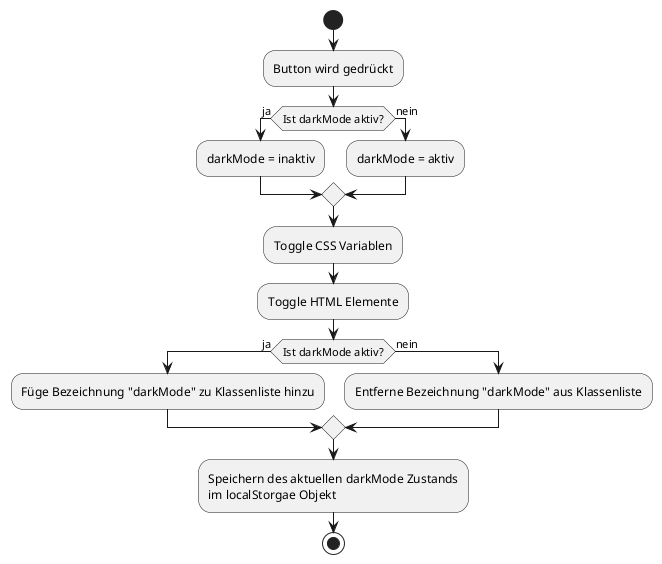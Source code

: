 @startuml button_pressed
start
:Button wird gedrückt;
if(Ist darkMode aktiv?)then(ja)
    :darkMode = inaktiv;
else(nein)
    :darkMode = aktiv;
endif
:Toggle CSS Variablen;
:Toggle HTML Elemente;
if(Ist darkMode aktiv?)then(ja)
    :Füge Bezeichnung "darkMode" zu Klassenliste hinzu;
else(nein)
    :Entferne Bezeichnung "darkMode" aus Klassenliste;
endif
:Speichern des aktuellen darkMode Zustands
im localStorgae Objekt;


stop
@enduml